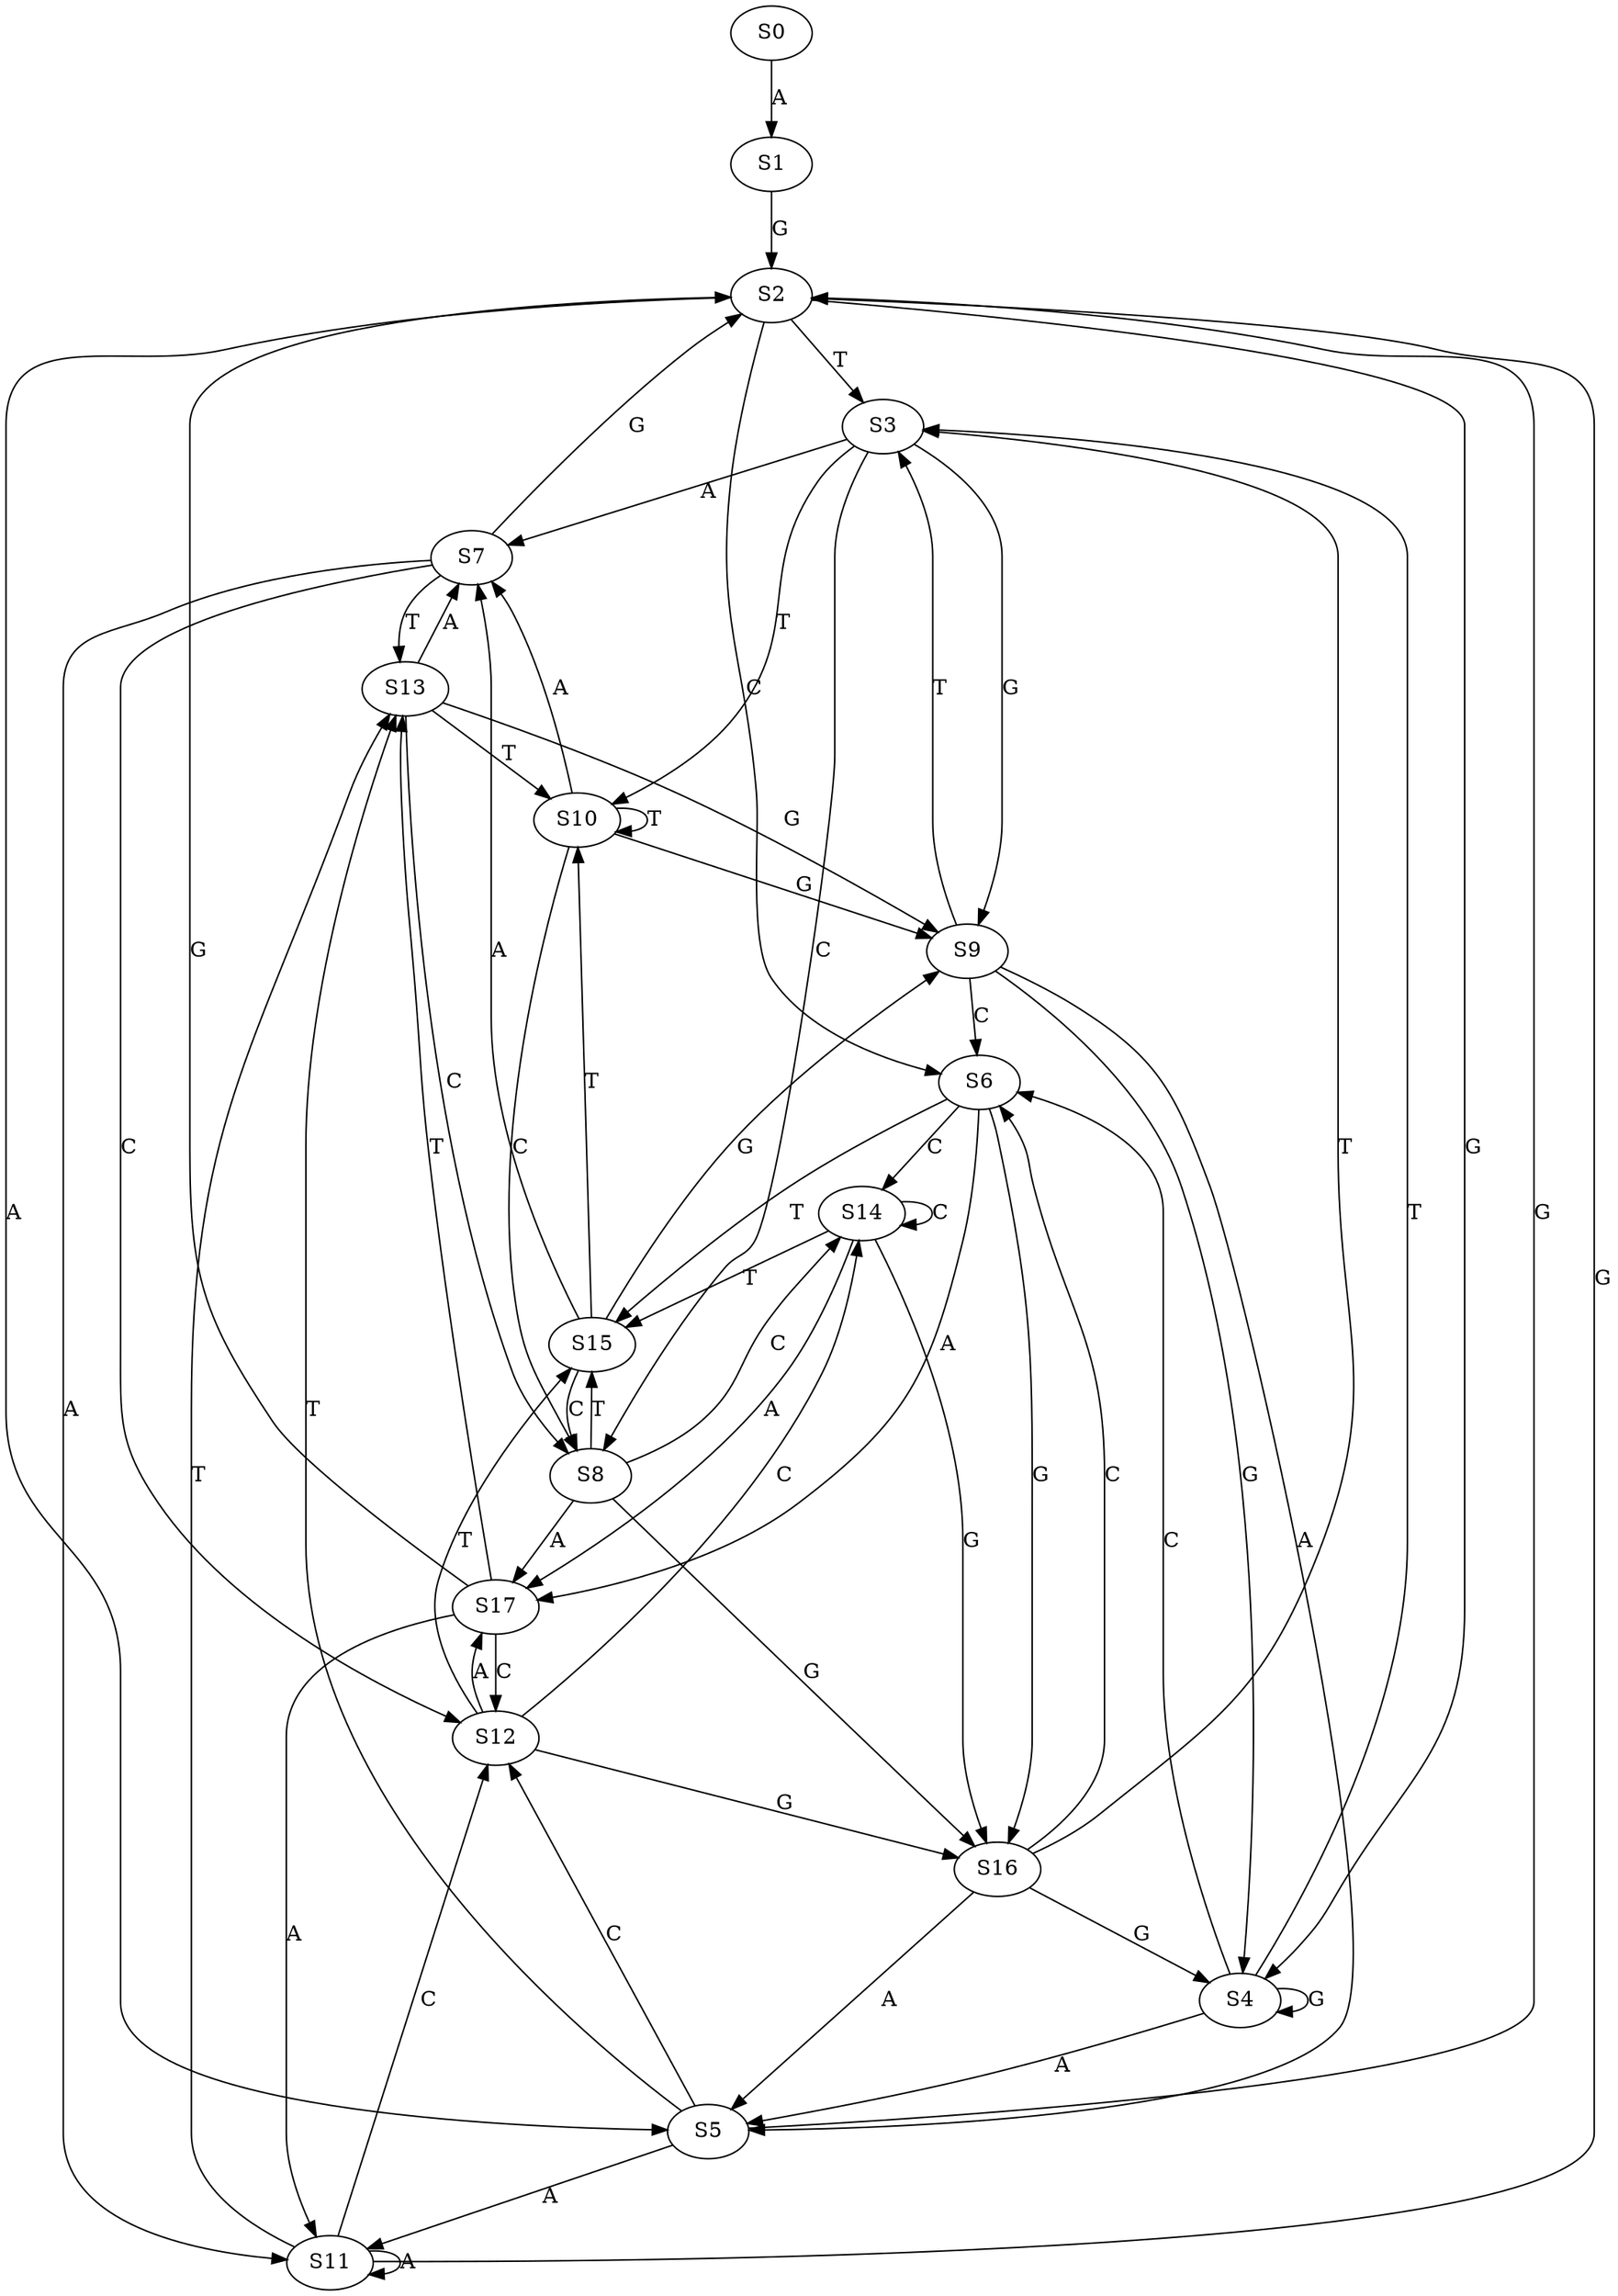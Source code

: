 strict digraph  {
	S0 -> S1 [ label = A ];
	S1 -> S2 [ label = G ];
	S2 -> S3 [ label = T ];
	S2 -> S4 [ label = G ];
	S2 -> S5 [ label = A ];
	S2 -> S6 [ label = C ];
	S3 -> S7 [ label = A ];
	S3 -> S8 [ label = C ];
	S3 -> S9 [ label = G ];
	S3 -> S10 [ label = T ];
	S4 -> S5 [ label = A ];
	S4 -> S3 [ label = T ];
	S4 -> S4 [ label = G ];
	S4 -> S6 [ label = C ];
	S5 -> S2 [ label = G ];
	S5 -> S11 [ label = A ];
	S5 -> S12 [ label = C ];
	S5 -> S13 [ label = T ];
	S6 -> S14 [ label = C ];
	S6 -> S15 [ label = T ];
	S6 -> S16 [ label = G ];
	S6 -> S17 [ label = A ];
	S7 -> S2 [ label = G ];
	S7 -> S13 [ label = T ];
	S7 -> S11 [ label = A ];
	S7 -> S12 [ label = C ];
	S8 -> S15 [ label = T ];
	S8 -> S16 [ label = G ];
	S8 -> S14 [ label = C ];
	S8 -> S17 [ label = A ];
	S9 -> S5 [ label = A ];
	S9 -> S3 [ label = T ];
	S9 -> S6 [ label = C ];
	S9 -> S4 [ label = G ];
	S10 -> S8 [ label = C ];
	S10 -> S9 [ label = G ];
	S10 -> S10 [ label = T ];
	S10 -> S7 [ label = A ];
	S11 -> S13 [ label = T ];
	S11 -> S12 [ label = C ];
	S11 -> S2 [ label = G ];
	S11 -> S11 [ label = A ];
	S12 -> S17 [ label = A ];
	S12 -> S15 [ label = T ];
	S12 -> S14 [ label = C ];
	S12 -> S16 [ label = G ];
	S13 -> S7 [ label = A ];
	S13 -> S8 [ label = C ];
	S13 -> S10 [ label = T ];
	S13 -> S9 [ label = G ];
	S14 -> S16 [ label = G ];
	S14 -> S14 [ label = C ];
	S14 -> S17 [ label = A ];
	S14 -> S15 [ label = T ];
	S15 -> S9 [ label = G ];
	S15 -> S8 [ label = C ];
	S15 -> S7 [ label = A ];
	S15 -> S10 [ label = T ];
	S16 -> S4 [ label = G ];
	S16 -> S3 [ label = T ];
	S16 -> S5 [ label = A ];
	S16 -> S6 [ label = C ];
	S17 -> S2 [ label = G ];
	S17 -> S13 [ label = T ];
	S17 -> S12 [ label = C ];
	S17 -> S11 [ label = A ];
}
